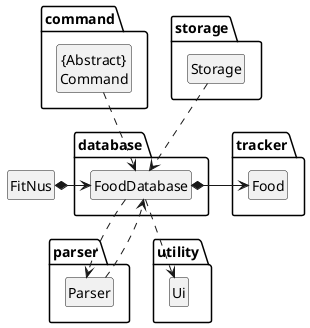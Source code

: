 @startuml
hide member

hide circle
skinparam classAttributeIconSize 0

class FitNus
package parser {
    class Parser
}

package command {
    class "{Abstract}\nCommand"
}

package database {
    class FoodDatabase
}

package storage {
    class Storage
}

package tracker {
    class Food
}

package utility {
    class Ui
}

Storage ..> FoodDatabase
FitNus *-> FoodDatabase
"{Abstract}\nCommand" ..> FoodDatabase
Parser ..> FoodDatabase
FoodDatabase ..> Parser
FoodDatabase *-> Food
FoodDatabase ..> Ui
@enduml